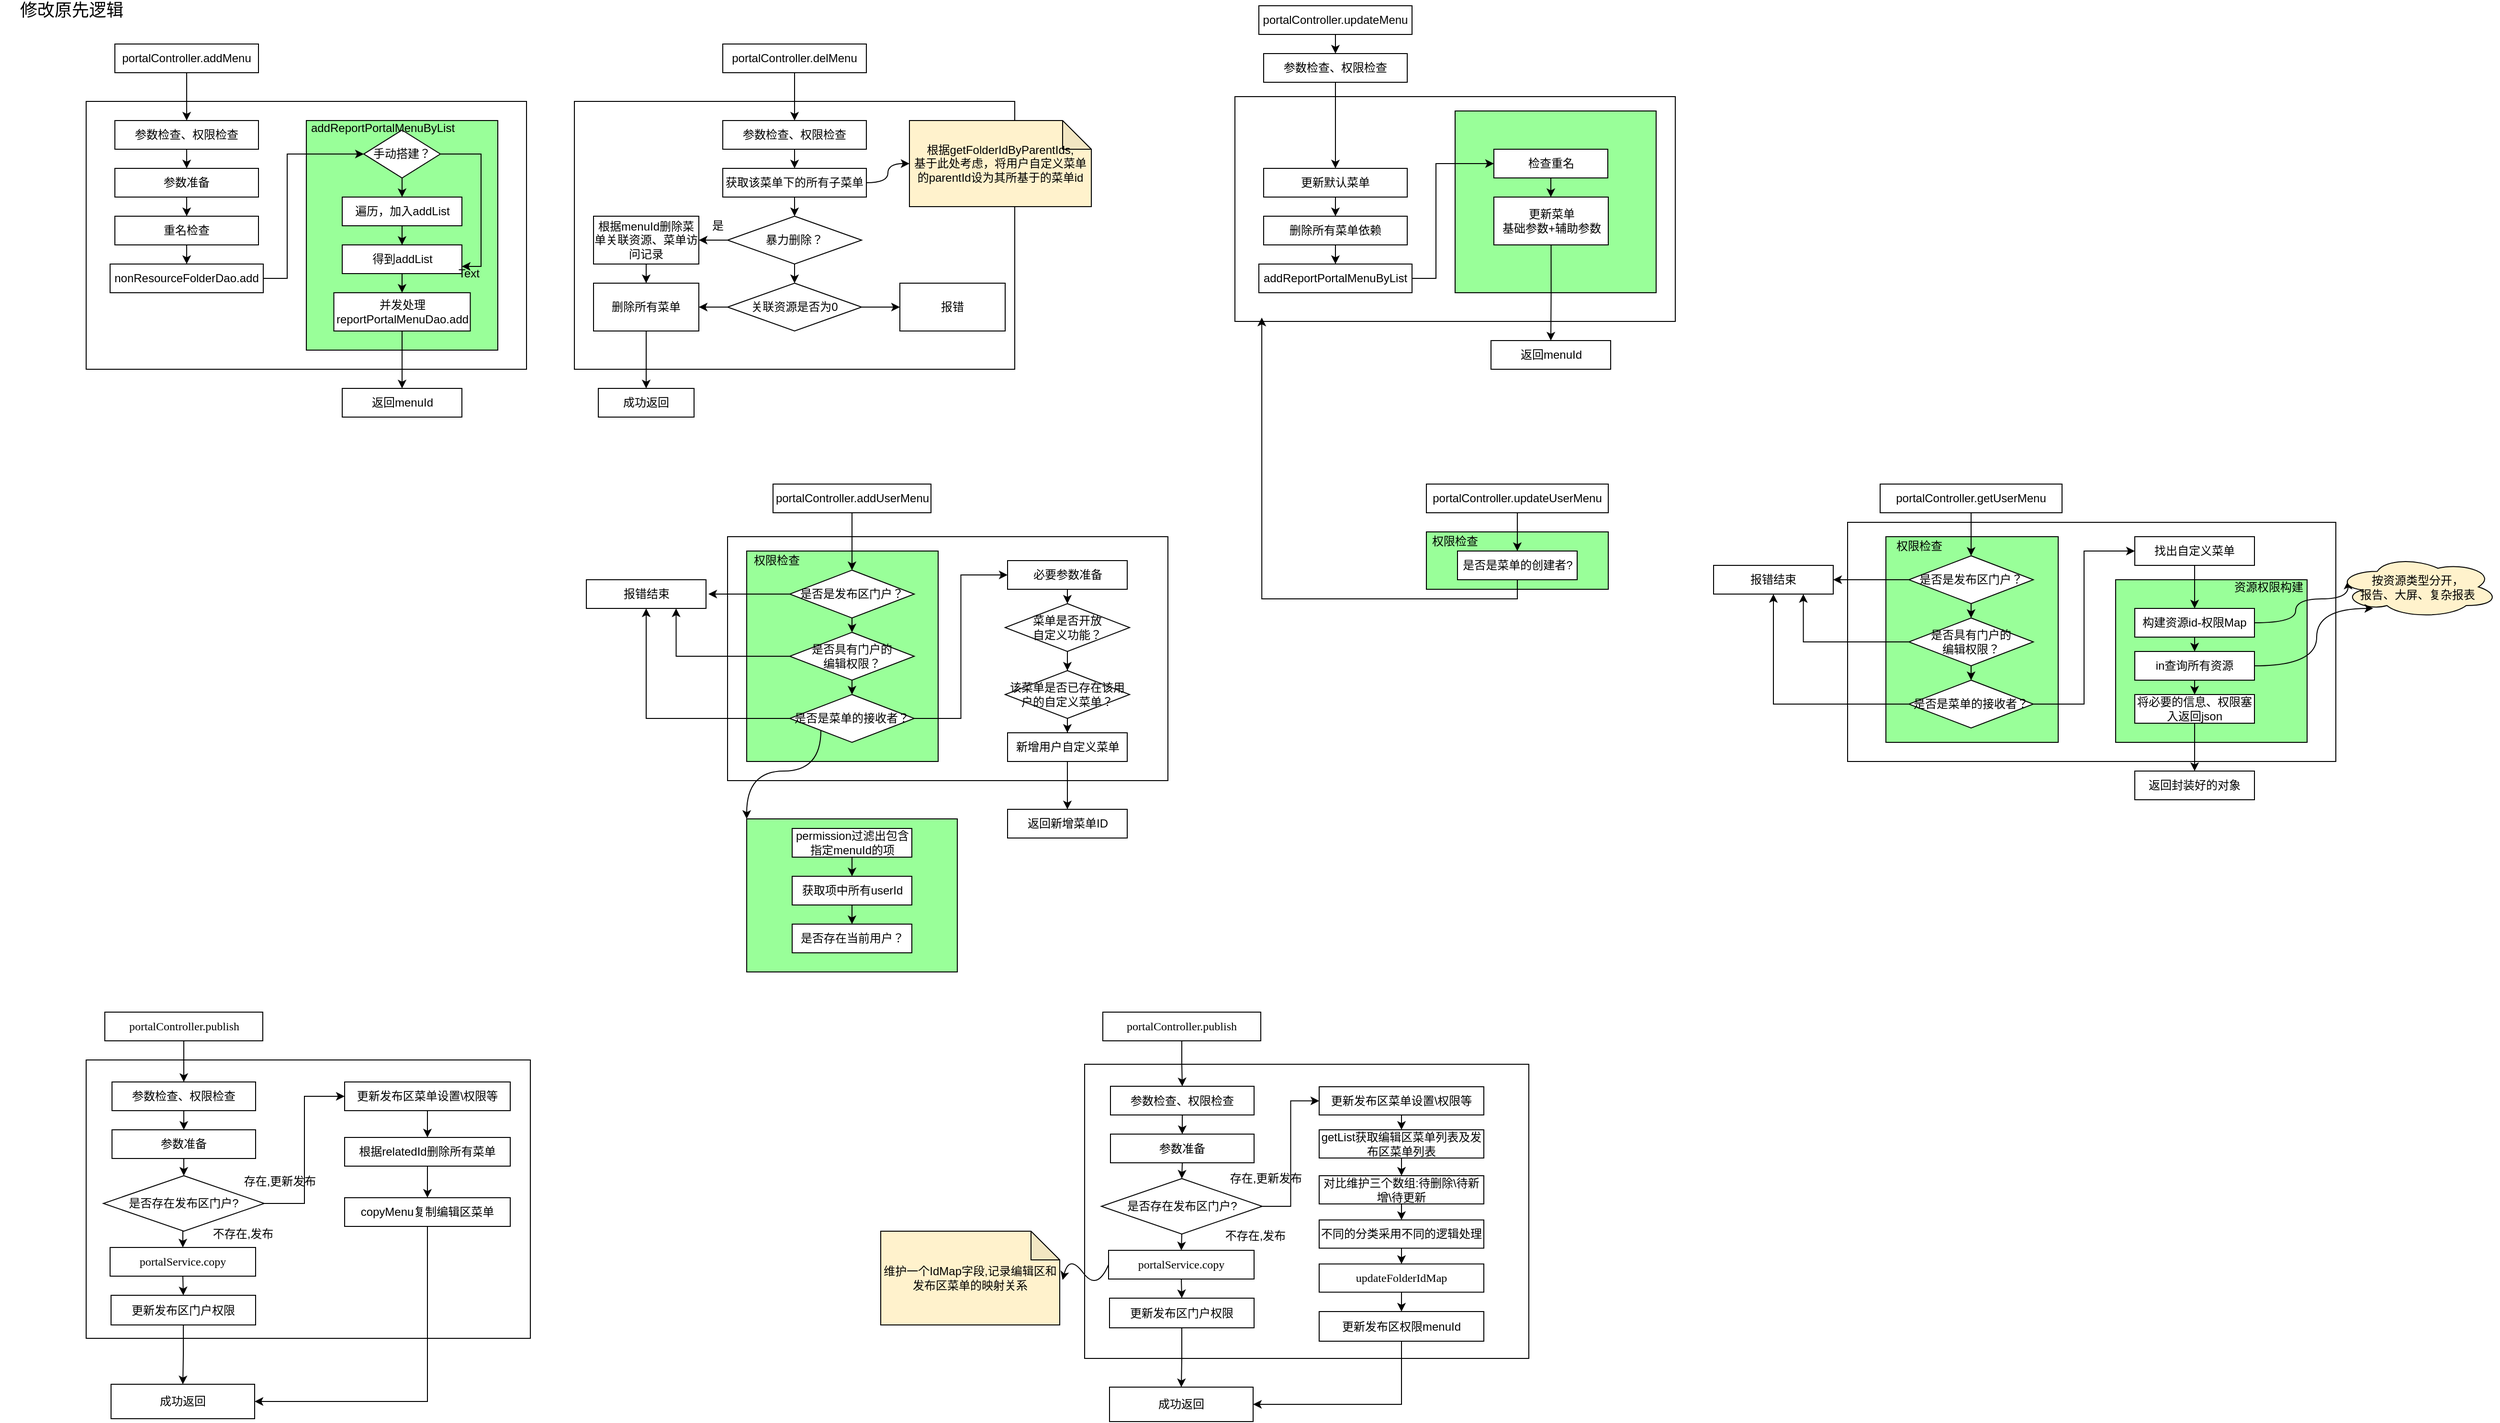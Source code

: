 <mxfile version="14.9.7" type="github">
  <diagram id="uDczaw3I2eH_fePC4Wbo" name="第 1 页">
    <mxGraphModel dx="1036" dy="394" grid="0" gridSize="10" guides="1" tooltips="1" connect="1" arrows="1" fold="1" page="1" pageScale="1" pageWidth="827" pageHeight="1169" math="0" shadow="0">
      <root>
        <mxCell id="0" />
        <mxCell id="1" parent="0" />
        <mxCell id="dOnJLgfpAK7OXS1MBgxs-27" value="" style="rounded=0;whiteSpace=wrap;html=1;" vertex="1" parent="1">
          <mxGeometry x="1173" y="1136.5" width="464" height="307.5" as="geometry" />
        </mxCell>
        <mxCell id="dOnJLgfpAK7OXS1MBgxs-6" value="" style="rounded=0;whiteSpace=wrap;html=1;" vertex="1" parent="1">
          <mxGeometry x="130" y="1132" width="464" height="291" as="geometry" />
        </mxCell>
        <mxCell id="B-G6yHQSD2SSI_nnKxvi-158" value="" style="rounded=0;whiteSpace=wrap;html=1;fillColor=#FFFFFF;" parent="1" vertex="1">
          <mxGeometry x="1970" y="570" width="510" height="250" as="geometry" />
        </mxCell>
        <mxCell id="B-G6yHQSD2SSI_nnKxvi-144" value="" style="rounded=0;whiteSpace=wrap;html=1;fillColor=#99FF99;" parent="1" vertex="1">
          <mxGeometry x="2250" y="630" width="200" height="170" as="geometry" />
        </mxCell>
        <mxCell id="B-G6yHQSD2SSI_nnKxvi-130" value="" style="rounded=0;whiteSpace=wrap;html=1;fillColor=#99FF99;" parent="1" vertex="1">
          <mxGeometry x="2010" y="585" width="180" height="215" as="geometry" />
        </mxCell>
        <mxCell id="B-G6yHQSD2SSI_nnKxvi-124" value="" style="rounded=0;whiteSpace=wrap;html=1;fillColor=#99FF99;" parent="1" vertex="1">
          <mxGeometry x="1530" y="580" width="190" height="60" as="geometry" />
        </mxCell>
        <mxCell id="B-G6yHQSD2SSI_nnKxvi-82" value="" style="rounded=0;whiteSpace=wrap;html=1;fillColor=#FFFFFF;" parent="1" vertex="1">
          <mxGeometry x="800" y="585" width="460" height="255" as="geometry" />
        </mxCell>
        <mxCell id="B-G6yHQSD2SSI_nnKxvi-83" value="" style="rounded=0;whiteSpace=wrap;html=1;fillColor=#99FF99;" parent="1" vertex="1">
          <mxGeometry x="820" y="600" width="200" height="220" as="geometry" />
        </mxCell>
        <mxCell id="B-G6yHQSD2SSI_nnKxvi-62" value="" style="rounded=0;whiteSpace=wrap;html=1;fillColor=#FFFFFF;" parent="1" vertex="1">
          <mxGeometry x="1330" y="125" width="460" height="235" as="geometry" />
        </mxCell>
        <mxCell id="B-G6yHQSD2SSI_nnKxvi-73" value="" style="rounded=0;whiteSpace=wrap;html=1;fillColor=#99FF99;" parent="1" vertex="1">
          <mxGeometry x="1560" y="140" width="210" height="190" as="geometry" />
        </mxCell>
        <mxCell id="B-G6yHQSD2SSI_nnKxvi-38" value="" style="rounded=0;whiteSpace=wrap;html=1;" parent="1" vertex="1">
          <mxGeometry x="640" y="130" width="460" height="280" as="geometry" />
        </mxCell>
        <mxCell id="B-G6yHQSD2SSI_nnKxvi-6" value="" style="rounded=0;whiteSpace=wrap;html=1;" parent="1" vertex="1">
          <mxGeometry x="130" y="130" width="460" height="280" as="geometry" />
        </mxCell>
        <mxCell id="B-G6yHQSD2SSI_nnKxvi-17" value="" style="rounded=0;whiteSpace=wrap;html=1;fillColor=#99FF99;" parent="1" vertex="1">
          <mxGeometry x="360" y="150" width="200" height="240" as="geometry" />
        </mxCell>
        <mxCell id="B-G6yHQSD2SSI_nnKxvi-1" value="&lt;font style=&quot;font-size: 18px&quot;&gt;修改原先逻辑&lt;/font&gt;" style="text;html=1;strokeColor=none;fillColor=none;align=center;verticalAlign=middle;whiteSpace=wrap;rounded=0;" parent="1" vertex="1">
          <mxGeometry x="40" y="30" width="150" height="10" as="geometry" />
        </mxCell>
        <mxCell id="B-G6yHQSD2SSI_nnKxvi-11" style="edgeStyle=orthogonalEdgeStyle;rounded=0;orthogonalLoop=1;jettySize=auto;html=1;exitX=0.5;exitY=1;exitDx=0;exitDy=0;entryX=0.5;entryY=0;entryDx=0;entryDy=0;" parent="1" source="B-G6yHQSD2SSI_nnKxvi-2" target="B-G6yHQSD2SSI_nnKxvi-9" edge="1">
          <mxGeometry relative="1" as="geometry" />
        </mxCell>
        <mxCell id="B-G6yHQSD2SSI_nnKxvi-2" value="portalController.addMenu" style="rounded=0;whiteSpace=wrap;html=1;" parent="1" vertex="1">
          <mxGeometry x="160" y="70" width="150" height="30" as="geometry" />
        </mxCell>
        <mxCell id="B-G6yHQSD2SSI_nnKxvi-12" style="edgeStyle=orthogonalEdgeStyle;rounded=0;orthogonalLoop=1;jettySize=auto;html=1;exitX=0.5;exitY=1;exitDx=0;exitDy=0;entryX=0.5;entryY=0;entryDx=0;entryDy=0;" parent="1" source="B-G6yHQSD2SSI_nnKxvi-9" target="B-G6yHQSD2SSI_nnKxvi-10" edge="1">
          <mxGeometry relative="1" as="geometry" />
        </mxCell>
        <mxCell id="B-G6yHQSD2SSI_nnKxvi-9" value="参数检查、权限检查" style="rounded=0;whiteSpace=wrap;html=1;" parent="1" vertex="1">
          <mxGeometry x="160" y="150" width="150" height="30" as="geometry" />
        </mxCell>
        <mxCell id="B-G6yHQSD2SSI_nnKxvi-14" style="edgeStyle=orthogonalEdgeStyle;rounded=0;orthogonalLoop=1;jettySize=auto;html=1;exitX=0.5;exitY=1;exitDx=0;exitDy=0;entryX=0.5;entryY=0;entryDx=0;entryDy=0;" parent="1" source="B-G6yHQSD2SSI_nnKxvi-10" target="B-G6yHQSD2SSI_nnKxvi-13" edge="1">
          <mxGeometry relative="1" as="geometry" />
        </mxCell>
        <mxCell id="B-G6yHQSD2SSI_nnKxvi-10" value="参数准备" style="rounded=0;whiteSpace=wrap;html=1;" parent="1" vertex="1">
          <mxGeometry x="160" y="200" width="150" height="30" as="geometry" />
        </mxCell>
        <mxCell id="B-G6yHQSD2SSI_nnKxvi-16" style="edgeStyle=orthogonalEdgeStyle;rounded=0;orthogonalLoop=1;jettySize=auto;html=1;exitX=0.5;exitY=1;exitDx=0;exitDy=0;entryX=0.5;entryY=0;entryDx=0;entryDy=0;" parent="1" source="B-G6yHQSD2SSI_nnKxvi-13" target="B-G6yHQSD2SSI_nnKxvi-15" edge="1">
          <mxGeometry relative="1" as="geometry" />
        </mxCell>
        <mxCell id="B-G6yHQSD2SSI_nnKxvi-13" value="重名检查" style="rounded=0;whiteSpace=wrap;html=1;" parent="1" vertex="1">
          <mxGeometry x="160" y="250" width="150" height="30" as="geometry" />
        </mxCell>
        <mxCell id="B-G6yHQSD2SSI_nnKxvi-31" style="edgeStyle=orthogonalEdgeStyle;rounded=0;orthogonalLoop=1;jettySize=auto;html=1;exitX=1;exitY=0.5;exitDx=0;exitDy=0;entryX=0;entryY=0.5;entryDx=0;entryDy=0;" parent="1" source="B-G6yHQSD2SSI_nnKxvi-15" target="B-G6yHQSD2SSI_nnKxvi-21" edge="1">
          <mxGeometry relative="1" as="geometry">
            <Array as="points">
              <mxPoint x="340" y="315" />
              <mxPoint x="340" y="185" />
            </Array>
          </mxGeometry>
        </mxCell>
        <mxCell id="B-G6yHQSD2SSI_nnKxvi-15" value="nonResourceFolderDao.add" style="rounded=0;whiteSpace=wrap;html=1;" parent="1" vertex="1">
          <mxGeometry x="155" y="300" width="160" height="30" as="geometry" />
        </mxCell>
        <mxCell id="B-G6yHQSD2SSI_nnKxvi-23" style="edgeStyle=orthogonalEdgeStyle;rounded=0;orthogonalLoop=1;jettySize=auto;html=1;exitX=0.5;exitY=1;exitDx=0;exitDy=0;entryX=0.5;entryY=0;entryDx=0;entryDy=0;" parent="1" source="B-G6yHQSD2SSI_nnKxvi-21" target="B-G6yHQSD2SSI_nnKxvi-22" edge="1">
          <mxGeometry relative="1" as="geometry" />
        </mxCell>
        <mxCell id="B-G6yHQSD2SSI_nnKxvi-32" style="edgeStyle=orthogonalEdgeStyle;rounded=0;orthogonalLoop=1;jettySize=auto;html=1;exitX=1;exitY=0.5;exitDx=0;exitDy=0;entryX=1;entryY=0.75;entryDx=0;entryDy=0;" parent="1" source="B-G6yHQSD2SSI_nnKxvi-21" target="B-G6yHQSD2SSI_nnKxvi-28" edge="1">
          <mxGeometry relative="1" as="geometry" />
        </mxCell>
        <mxCell id="B-G6yHQSD2SSI_nnKxvi-21" value="手动搭建？" style="rhombus;whiteSpace=wrap;html=1;" parent="1" vertex="1">
          <mxGeometry x="420" y="160" width="80" height="50" as="geometry" />
        </mxCell>
        <mxCell id="B-G6yHQSD2SSI_nnKxvi-29" style="edgeStyle=orthogonalEdgeStyle;rounded=0;orthogonalLoop=1;jettySize=auto;html=1;exitX=0.5;exitY=1;exitDx=0;exitDy=0;" parent="1" source="B-G6yHQSD2SSI_nnKxvi-22" target="B-G6yHQSD2SSI_nnKxvi-28" edge="1">
          <mxGeometry relative="1" as="geometry" />
        </mxCell>
        <mxCell id="B-G6yHQSD2SSI_nnKxvi-22" value="遍历，加入addList" style="rounded=0;whiteSpace=wrap;html=1;" parent="1" vertex="1">
          <mxGeometry x="397.5" y="230" width="125" height="30" as="geometry" />
        </mxCell>
        <mxCell id="B-G6yHQSD2SSI_nnKxvi-36" style="edgeStyle=orthogonalEdgeStyle;rounded=0;orthogonalLoop=1;jettySize=auto;html=1;exitX=0.5;exitY=1;exitDx=0;exitDy=0;entryX=0.5;entryY=0;entryDx=0;entryDy=0;" parent="1" source="B-G6yHQSD2SSI_nnKxvi-25" target="B-G6yHQSD2SSI_nnKxvi-35" edge="1">
          <mxGeometry relative="1" as="geometry" />
        </mxCell>
        <mxCell id="B-G6yHQSD2SSI_nnKxvi-25" value="并发处理&lt;br&gt;reportPortalMenuDao.add" style="rounded=0;whiteSpace=wrap;html=1;" parent="1" vertex="1">
          <mxGeometry x="388.75" y="330" width="142.5" height="40" as="geometry" />
        </mxCell>
        <mxCell id="B-G6yHQSD2SSI_nnKxvi-30" style="edgeStyle=orthogonalEdgeStyle;rounded=0;orthogonalLoop=1;jettySize=auto;html=1;exitX=0.5;exitY=1;exitDx=0;exitDy=0;entryX=0.5;entryY=0;entryDx=0;entryDy=0;" parent="1" source="B-G6yHQSD2SSI_nnKxvi-28" target="B-G6yHQSD2SSI_nnKxvi-25" edge="1">
          <mxGeometry relative="1" as="geometry" />
        </mxCell>
        <mxCell id="B-G6yHQSD2SSI_nnKxvi-28" value="得到addList" style="rounded=0;whiteSpace=wrap;html=1;" parent="1" vertex="1">
          <mxGeometry x="397.5" y="280" width="125" height="30" as="geometry" />
        </mxCell>
        <mxCell id="B-G6yHQSD2SSI_nnKxvi-35" value="返回menuId" style="rounded=0;whiteSpace=wrap;html=1;" parent="1" vertex="1">
          <mxGeometry x="397.5" y="430" width="125" height="30" as="geometry" />
        </mxCell>
        <mxCell id="B-G6yHQSD2SSI_nnKxvi-40" style="edgeStyle=orthogonalEdgeStyle;rounded=0;orthogonalLoop=1;jettySize=auto;html=1;exitX=0.5;exitY=1;exitDx=0;exitDy=0;" parent="1" source="B-G6yHQSD2SSI_nnKxvi-37" target="B-G6yHQSD2SSI_nnKxvi-39" edge="1">
          <mxGeometry relative="1" as="geometry" />
        </mxCell>
        <mxCell id="B-G6yHQSD2SSI_nnKxvi-37" value="portalController.delMenu" style="rounded=0;whiteSpace=wrap;html=1;" parent="1" vertex="1">
          <mxGeometry x="795" y="70" width="150" height="30" as="geometry" />
        </mxCell>
        <mxCell id="B-G6yHQSD2SSI_nnKxvi-47" style="edgeStyle=orthogonalEdgeStyle;curved=1;rounded=0;orthogonalLoop=1;jettySize=auto;html=1;exitX=0.5;exitY=1;exitDx=0;exitDy=0;" parent="1" source="B-G6yHQSD2SSI_nnKxvi-39" target="B-G6yHQSD2SSI_nnKxvi-41" edge="1">
          <mxGeometry relative="1" as="geometry" />
        </mxCell>
        <mxCell id="B-G6yHQSD2SSI_nnKxvi-39" value="参数检查、权限检查" style="rounded=0;whiteSpace=wrap;html=1;" parent="1" vertex="1">
          <mxGeometry x="795" y="150" width="150" height="30" as="geometry" />
        </mxCell>
        <mxCell id="B-G6yHQSD2SSI_nnKxvi-46" style="edgeStyle=orthogonalEdgeStyle;rounded=0;orthogonalLoop=1;jettySize=auto;html=1;exitX=1;exitY=0.5;exitDx=0;exitDy=0;curved=1;" parent="1" source="B-G6yHQSD2SSI_nnKxvi-41" target="B-G6yHQSD2SSI_nnKxvi-44" edge="1">
          <mxGeometry relative="1" as="geometry" />
        </mxCell>
        <mxCell id="B-G6yHQSD2SSI_nnKxvi-48" style="edgeStyle=orthogonalEdgeStyle;curved=1;rounded=0;orthogonalLoop=1;jettySize=auto;html=1;exitX=0.5;exitY=1;exitDx=0;exitDy=0;entryX=0.5;entryY=0;entryDx=0;entryDy=0;" parent="1" source="B-G6yHQSD2SSI_nnKxvi-41" target="B-G6yHQSD2SSI_nnKxvi-42" edge="1">
          <mxGeometry relative="1" as="geometry" />
        </mxCell>
        <mxCell id="B-G6yHQSD2SSI_nnKxvi-41" value="获取该菜单下的所有子菜单" style="rounded=0;whiteSpace=wrap;html=1;" parent="1" vertex="1">
          <mxGeometry x="795" y="200" width="150" height="30" as="geometry" />
        </mxCell>
        <mxCell id="B-G6yHQSD2SSI_nnKxvi-49" style="edgeStyle=orthogonalEdgeStyle;curved=1;rounded=0;orthogonalLoop=1;jettySize=auto;html=1;exitX=0;exitY=0.5;exitDx=0;exitDy=0;entryX=1;entryY=0.5;entryDx=0;entryDy=0;" parent="1" source="B-G6yHQSD2SSI_nnKxvi-42" target="B-G6yHQSD2SSI_nnKxvi-43" edge="1">
          <mxGeometry relative="1" as="geometry" />
        </mxCell>
        <mxCell id="B-G6yHQSD2SSI_nnKxvi-60" style="edgeStyle=none;rounded=0;orthogonalLoop=1;jettySize=auto;html=1;exitX=0.5;exitY=1;exitDx=0;exitDy=0;" parent="1" source="B-G6yHQSD2SSI_nnKxvi-42" target="B-G6yHQSD2SSI_nnKxvi-53" edge="1">
          <mxGeometry relative="1" as="geometry" />
        </mxCell>
        <mxCell id="B-G6yHQSD2SSI_nnKxvi-42" value="暴力删除？" style="rhombus;whiteSpace=wrap;html=1;" parent="1" vertex="1">
          <mxGeometry x="800" y="250" width="140" height="50" as="geometry" />
        </mxCell>
        <mxCell id="B-G6yHQSD2SSI_nnKxvi-52" style="edgeStyle=orthogonalEdgeStyle;curved=1;rounded=0;orthogonalLoop=1;jettySize=auto;html=1;exitX=0.5;exitY=1;exitDx=0;exitDy=0;entryX=0.5;entryY=0;entryDx=0;entryDy=0;" parent="1" source="B-G6yHQSD2SSI_nnKxvi-43" target="B-G6yHQSD2SSI_nnKxvi-51" edge="1">
          <mxGeometry relative="1" as="geometry" />
        </mxCell>
        <mxCell id="B-G6yHQSD2SSI_nnKxvi-43" value="根据menuId删除菜单关联资源、菜单访问记录" style="rounded=0;whiteSpace=wrap;html=1;" parent="1" vertex="1">
          <mxGeometry x="660" y="250" width="110" height="50" as="geometry" />
        </mxCell>
        <mxCell id="B-G6yHQSD2SSI_nnKxvi-44" value="根据getFolderIdByParentIds,&lt;br&gt;基于此处考虑，将用户自定义菜单的parentId设为其所基于的菜单id" style="shape=note;whiteSpace=wrap;html=1;backgroundOutline=1;darkOpacity=0.05;fillColor=#FFF2CC;" parent="1" vertex="1">
          <mxGeometry x="990" y="150" width="190" height="90" as="geometry" />
        </mxCell>
        <mxCell id="B-G6yHQSD2SSI_nnKxvi-50" value="是" style="text;html=1;strokeColor=none;fillColor=none;align=center;verticalAlign=middle;whiteSpace=wrap;rounded=0;" parent="1" vertex="1">
          <mxGeometry x="770" y="250" width="40" height="20" as="geometry" />
        </mxCell>
        <mxCell id="B-G6yHQSD2SSI_nnKxvi-58" style="edgeStyle=none;rounded=0;orthogonalLoop=1;jettySize=auto;html=1;exitX=0.5;exitY=1;exitDx=0;exitDy=0;entryX=0.5;entryY=0;entryDx=0;entryDy=0;" parent="1" source="B-G6yHQSD2SSI_nnKxvi-51" target="B-G6yHQSD2SSI_nnKxvi-57" edge="1">
          <mxGeometry relative="1" as="geometry" />
        </mxCell>
        <mxCell id="B-G6yHQSD2SSI_nnKxvi-51" value="删除所有菜单" style="rounded=0;whiteSpace=wrap;html=1;" parent="1" vertex="1">
          <mxGeometry x="660" y="320" width="110" height="50" as="geometry" />
        </mxCell>
        <mxCell id="B-G6yHQSD2SSI_nnKxvi-55" style="rounded=0;orthogonalLoop=1;jettySize=auto;html=1;exitX=0;exitY=0.5;exitDx=0;exitDy=0;" parent="1" source="B-G6yHQSD2SSI_nnKxvi-53" target="B-G6yHQSD2SSI_nnKxvi-51" edge="1">
          <mxGeometry relative="1" as="geometry" />
        </mxCell>
        <mxCell id="B-G6yHQSD2SSI_nnKxvi-56" style="edgeStyle=none;rounded=0;orthogonalLoop=1;jettySize=auto;html=1;exitX=1;exitY=0.5;exitDx=0;exitDy=0;entryX=0;entryY=0.5;entryDx=0;entryDy=0;" parent="1" source="B-G6yHQSD2SSI_nnKxvi-53" target="B-G6yHQSD2SSI_nnKxvi-54" edge="1">
          <mxGeometry relative="1" as="geometry" />
        </mxCell>
        <mxCell id="B-G6yHQSD2SSI_nnKxvi-53" value="关联资源是否为0" style="rhombus;whiteSpace=wrap;html=1;" parent="1" vertex="1">
          <mxGeometry x="800" y="320" width="140" height="50" as="geometry" />
        </mxCell>
        <mxCell id="B-G6yHQSD2SSI_nnKxvi-54" value="报错" style="rounded=0;whiteSpace=wrap;html=1;" parent="1" vertex="1">
          <mxGeometry x="980" y="320" width="110" height="50" as="geometry" />
        </mxCell>
        <mxCell id="B-G6yHQSD2SSI_nnKxvi-57" value="成功返回" style="rounded=0;whiteSpace=wrap;html=1;" parent="1" vertex="1">
          <mxGeometry x="665" y="430" width="100" height="30" as="geometry" />
        </mxCell>
        <mxCell id="B-G6yHQSD2SSI_nnKxvi-65" style="edgeStyle=none;rounded=0;orthogonalLoop=1;jettySize=auto;html=1;exitX=0.5;exitY=1;exitDx=0;exitDy=0;" parent="1" source="B-G6yHQSD2SSI_nnKxvi-61" target="B-G6yHQSD2SSI_nnKxvi-63" edge="1">
          <mxGeometry relative="1" as="geometry" />
        </mxCell>
        <mxCell id="B-G6yHQSD2SSI_nnKxvi-61" value="portalController.updateMenu" style="rounded=0;whiteSpace=wrap;html=1;" parent="1" vertex="1">
          <mxGeometry x="1355" y="30" width="160" height="30" as="geometry" />
        </mxCell>
        <mxCell id="B-G6yHQSD2SSI_nnKxvi-66" style="edgeStyle=none;rounded=0;orthogonalLoop=1;jettySize=auto;html=1;exitX=0.5;exitY=1;exitDx=0;exitDy=0;entryX=0.5;entryY=0;entryDx=0;entryDy=0;" parent="1" source="B-G6yHQSD2SSI_nnKxvi-63" target="B-G6yHQSD2SSI_nnKxvi-64" edge="1">
          <mxGeometry relative="1" as="geometry" />
        </mxCell>
        <mxCell id="B-G6yHQSD2SSI_nnKxvi-63" value="参数检查、权限检查" style="rounded=0;whiteSpace=wrap;html=1;" parent="1" vertex="1">
          <mxGeometry x="1360" y="80" width="150" height="30" as="geometry" />
        </mxCell>
        <mxCell id="B-G6yHQSD2SSI_nnKxvi-70" style="edgeStyle=none;rounded=0;orthogonalLoop=1;jettySize=auto;html=1;exitX=0.5;exitY=1;exitDx=0;exitDy=0;entryX=0.5;entryY=0;entryDx=0;entryDy=0;" parent="1" source="B-G6yHQSD2SSI_nnKxvi-64" target="B-G6yHQSD2SSI_nnKxvi-67" edge="1">
          <mxGeometry relative="1" as="geometry" />
        </mxCell>
        <mxCell id="B-G6yHQSD2SSI_nnKxvi-64" value="更新默认菜单" style="rounded=0;whiteSpace=wrap;html=1;" parent="1" vertex="1">
          <mxGeometry x="1360" y="200" width="150" height="30" as="geometry" />
        </mxCell>
        <mxCell id="B-G6yHQSD2SSI_nnKxvi-72" style="edgeStyle=none;rounded=0;orthogonalLoop=1;jettySize=auto;html=1;exitX=0.5;exitY=1;exitDx=0;exitDy=0;entryX=0.5;entryY=0;entryDx=0;entryDy=0;" parent="1" source="B-G6yHQSD2SSI_nnKxvi-67" target="B-G6yHQSD2SSI_nnKxvi-71" edge="1">
          <mxGeometry relative="1" as="geometry" />
        </mxCell>
        <mxCell id="B-G6yHQSD2SSI_nnKxvi-67" value="删除所有菜单依赖" style="rounded=0;whiteSpace=wrap;html=1;" parent="1" vertex="1">
          <mxGeometry x="1360" y="250" width="150" height="30" as="geometry" />
        </mxCell>
        <mxCell id="B-G6yHQSD2SSI_nnKxvi-68" value="Text" style="text;html=1;strokeColor=none;fillColor=none;align=center;verticalAlign=middle;whiteSpace=wrap;rounded=0;" parent="1" vertex="1">
          <mxGeometry x="510" y="300" width="40" height="20" as="geometry" />
        </mxCell>
        <mxCell id="B-G6yHQSD2SSI_nnKxvi-69" value="addReportPortalMenuByList" style="text;html=1;strokeColor=none;fillColor=none;align=center;verticalAlign=middle;whiteSpace=wrap;rounded=0;" parent="1" vertex="1">
          <mxGeometry x="370" y="150" width="140" height="15" as="geometry" />
        </mxCell>
        <mxCell id="B-G6yHQSD2SSI_nnKxvi-77" style="edgeStyle=orthogonalEdgeStyle;rounded=0;orthogonalLoop=1;jettySize=auto;html=1;exitX=1;exitY=0.5;exitDx=0;exitDy=0;entryX=0;entryY=0.5;entryDx=0;entryDy=0;" parent="1" source="B-G6yHQSD2SSI_nnKxvi-71" target="B-G6yHQSD2SSI_nnKxvi-74" edge="1">
          <mxGeometry relative="1" as="geometry">
            <Array as="points">
              <mxPoint x="1540" y="315" />
              <mxPoint x="1540" y="195" />
            </Array>
          </mxGeometry>
        </mxCell>
        <mxCell id="B-G6yHQSD2SSI_nnKxvi-71" value="addReportPortalMenuByList" style="rounded=0;whiteSpace=wrap;html=1;" parent="1" vertex="1">
          <mxGeometry x="1355" y="300" width="160" height="30" as="geometry" />
        </mxCell>
        <mxCell id="B-G6yHQSD2SSI_nnKxvi-78" style="edgeStyle=orthogonalEdgeStyle;rounded=0;orthogonalLoop=1;jettySize=auto;html=1;exitX=0.5;exitY=1;exitDx=0;exitDy=0;" parent="1" source="B-G6yHQSD2SSI_nnKxvi-74" target="B-G6yHQSD2SSI_nnKxvi-75" edge="1">
          <mxGeometry relative="1" as="geometry" />
        </mxCell>
        <mxCell id="B-G6yHQSD2SSI_nnKxvi-74" value="检查重名" style="rounded=0;whiteSpace=wrap;html=1;fillColor=#FFFFFF;" parent="1" vertex="1">
          <mxGeometry x="1600.5" y="180" width="119" height="30" as="geometry" />
        </mxCell>
        <mxCell id="B-G6yHQSD2SSI_nnKxvi-80" style="edgeStyle=orthogonalEdgeStyle;rounded=0;orthogonalLoop=1;jettySize=auto;html=1;exitX=0.5;exitY=1;exitDx=0;exitDy=0;entryX=0.5;entryY=0;entryDx=0;entryDy=0;" parent="1" source="B-G6yHQSD2SSI_nnKxvi-75" target="B-G6yHQSD2SSI_nnKxvi-79" edge="1">
          <mxGeometry relative="1" as="geometry" />
        </mxCell>
        <mxCell id="B-G6yHQSD2SSI_nnKxvi-75" value="更新菜单&lt;br&gt;基础参数+辅助参数" style="rounded=0;whiteSpace=wrap;html=1;fillColor=#FFFFFF;" parent="1" vertex="1">
          <mxGeometry x="1600.5" y="230" width="119.5" height="50" as="geometry" />
        </mxCell>
        <mxCell id="B-G6yHQSD2SSI_nnKxvi-79" value="返回menuId" style="rounded=0;whiteSpace=wrap;html=1;" parent="1" vertex="1">
          <mxGeometry x="1597.5" y="380" width="125" height="30" as="geometry" />
        </mxCell>
        <mxCell id="B-G6yHQSD2SSI_nnKxvi-86" style="edgeStyle=orthogonalEdgeStyle;rounded=0;orthogonalLoop=1;jettySize=auto;html=1;exitX=0.5;exitY=1;exitDx=0;exitDy=0;" parent="1" source="B-G6yHQSD2SSI_nnKxvi-81" target="B-G6yHQSD2SSI_nnKxvi-85" edge="1">
          <mxGeometry relative="1" as="geometry" />
        </mxCell>
        <mxCell id="B-G6yHQSD2SSI_nnKxvi-81" value="portalController.addUserMenu" style="rounded=0;whiteSpace=wrap;html=1;" parent="1" vertex="1">
          <mxGeometry x="847.5" y="530" width="165" height="30" as="geometry" />
        </mxCell>
        <mxCell id="B-G6yHQSD2SSI_nnKxvi-89" style="edgeStyle=orthogonalEdgeStyle;rounded=0;orthogonalLoop=1;jettySize=auto;html=1;exitX=0;exitY=0.5;exitDx=0;exitDy=0;" parent="1" source="B-G6yHQSD2SSI_nnKxvi-85" edge="1">
          <mxGeometry relative="1" as="geometry">
            <mxPoint x="780" y="645" as="targetPoint" />
          </mxGeometry>
        </mxCell>
        <mxCell id="B-G6yHQSD2SSI_nnKxvi-92" style="edgeStyle=orthogonalEdgeStyle;rounded=0;orthogonalLoop=1;jettySize=auto;html=1;exitX=0.5;exitY=1;exitDx=0;exitDy=0;entryX=0.5;entryY=0;entryDx=0;entryDy=0;" parent="1" source="B-G6yHQSD2SSI_nnKxvi-85" target="B-G6yHQSD2SSI_nnKxvi-91" edge="1">
          <mxGeometry relative="1" as="geometry" />
        </mxCell>
        <mxCell id="B-G6yHQSD2SSI_nnKxvi-85" value="是否是发布区门户？" style="rhombus;whiteSpace=wrap;html=1;fillColor=#FFFFFF;" parent="1" vertex="1">
          <mxGeometry x="865" y="620" width="130" height="50" as="geometry" />
        </mxCell>
        <mxCell id="B-G6yHQSD2SSI_nnKxvi-88" value="报错结束" style="rounded=0;whiteSpace=wrap;html=1;" parent="1" vertex="1">
          <mxGeometry x="652.5" y="630" width="125" height="30" as="geometry" />
        </mxCell>
        <mxCell id="B-G6yHQSD2SSI_nnKxvi-94" style="edgeStyle=orthogonalEdgeStyle;rounded=0;orthogonalLoop=1;jettySize=auto;html=1;exitX=0.5;exitY=1;exitDx=0;exitDy=0;entryX=0.5;entryY=0;entryDx=0;entryDy=0;" parent="1" source="B-G6yHQSD2SSI_nnKxvi-91" target="B-G6yHQSD2SSI_nnKxvi-93" edge="1">
          <mxGeometry relative="1" as="geometry" />
        </mxCell>
        <mxCell id="B-G6yHQSD2SSI_nnKxvi-102" style="edgeStyle=orthogonalEdgeStyle;rounded=0;orthogonalLoop=1;jettySize=auto;html=1;exitX=0;exitY=0.5;exitDx=0;exitDy=0;entryX=0.75;entryY=1;entryDx=0;entryDy=0;" parent="1" source="B-G6yHQSD2SSI_nnKxvi-91" target="B-G6yHQSD2SSI_nnKxvi-88" edge="1">
          <mxGeometry relative="1" as="geometry" />
        </mxCell>
        <mxCell id="B-G6yHQSD2SSI_nnKxvi-91" value="是否具有门户的&lt;br&gt;编辑权限？" style="rhombus;whiteSpace=wrap;html=1;fillColor=#FFFFFF;" parent="1" vertex="1">
          <mxGeometry x="865" y="685" width="130" height="50" as="geometry" />
        </mxCell>
        <mxCell id="B-G6yHQSD2SSI_nnKxvi-103" style="edgeStyle=orthogonalEdgeStyle;rounded=0;orthogonalLoop=1;jettySize=auto;html=1;exitX=0;exitY=0.5;exitDx=0;exitDy=0;entryX=0.5;entryY=1;entryDx=0;entryDy=0;" parent="1" source="B-G6yHQSD2SSI_nnKxvi-93" target="B-G6yHQSD2SSI_nnKxvi-88" edge="1">
          <mxGeometry relative="1" as="geometry" />
        </mxCell>
        <mxCell id="B-G6yHQSD2SSI_nnKxvi-104" style="edgeStyle=orthogonalEdgeStyle;rounded=0;orthogonalLoop=1;jettySize=auto;html=1;exitX=0;exitY=1;exitDx=0;exitDy=0;curved=1;entryX=0;entryY=0;entryDx=0;entryDy=0;" parent="1" source="B-G6yHQSD2SSI_nnKxvi-93" target="B-G6yHQSD2SSI_nnKxvi-98" edge="1">
          <mxGeometry relative="1" as="geometry">
            <mxPoint x="820" y="870" as="targetPoint" />
            <Array as="points">
              <mxPoint x="898" y="830" />
              <mxPoint x="820" y="830" />
            </Array>
          </mxGeometry>
        </mxCell>
        <mxCell id="B-G6yHQSD2SSI_nnKxvi-113" style="edgeStyle=orthogonalEdgeStyle;rounded=0;orthogonalLoop=1;jettySize=auto;html=1;exitX=1;exitY=0.5;exitDx=0;exitDy=0;entryX=0;entryY=0.5;entryDx=0;entryDy=0;" parent="1" source="B-G6yHQSD2SSI_nnKxvi-93" target="B-G6yHQSD2SSI_nnKxvi-117" edge="1">
          <mxGeometry relative="1" as="geometry" />
        </mxCell>
        <mxCell id="B-G6yHQSD2SSI_nnKxvi-93" value="是否是菜单的接收者？" style="rhombus;whiteSpace=wrap;html=1;fillColor=#FFFFFF;" parent="1" vertex="1">
          <mxGeometry x="865" y="750" width="130" height="50" as="geometry" />
        </mxCell>
        <mxCell id="B-G6yHQSD2SSI_nnKxvi-95" value="权限检查" style="text;html=1;strokeColor=none;fillColor=none;align=center;verticalAlign=middle;whiteSpace=wrap;rounded=0;" parent="1" vertex="1">
          <mxGeometry x="820" y="600" width="63" height="20" as="geometry" />
        </mxCell>
        <mxCell id="B-G6yHQSD2SSI_nnKxvi-98" value="" style="rounded=0;whiteSpace=wrap;html=1;fillColor=#99FF99;" parent="1" vertex="1">
          <mxGeometry x="820" y="880" width="220" height="160" as="geometry" />
        </mxCell>
        <mxCell id="B-G6yHQSD2SSI_nnKxvi-107" style="edgeStyle=orthogonalEdgeStyle;rounded=0;orthogonalLoop=1;jettySize=auto;html=1;exitX=0.5;exitY=1;exitDx=0;exitDy=0;entryX=0.5;entryY=0;entryDx=0;entryDy=0;" parent="1" source="B-G6yHQSD2SSI_nnKxvi-99" target="B-G6yHQSD2SSI_nnKxvi-100" edge="1">
          <mxGeometry relative="1" as="geometry" />
        </mxCell>
        <mxCell id="B-G6yHQSD2SSI_nnKxvi-99" value="permission过滤出包含指定menuId的项" style="rounded=0;whiteSpace=wrap;html=1;" parent="1" vertex="1">
          <mxGeometry x="867.5" y="890" width="125" height="30" as="geometry" />
        </mxCell>
        <mxCell id="B-G6yHQSD2SSI_nnKxvi-106" style="edgeStyle=orthogonalEdgeStyle;rounded=0;orthogonalLoop=1;jettySize=auto;html=1;exitX=0.5;exitY=1;exitDx=0;exitDy=0;entryX=0.5;entryY=0;entryDx=0;entryDy=0;" parent="1" source="B-G6yHQSD2SSI_nnKxvi-100" target="B-G6yHQSD2SSI_nnKxvi-101" edge="1">
          <mxGeometry relative="1" as="geometry" />
        </mxCell>
        <mxCell id="B-G6yHQSD2SSI_nnKxvi-100" value="获取项中所有userId" style="rounded=0;whiteSpace=wrap;html=1;" parent="1" vertex="1">
          <mxGeometry x="867.5" y="940" width="125" height="30" as="geometry" />
        </mxCell>
        <mxCell id="B-G6yHQSD2SSI_nnKxvi-101" value="是否存在当前用户？" style="rounded=0;whiteSpace=wrap;html=1;" parent="1" vertex="1">
          <mxGeometry x="867.5" y="990" width="125" height="30" as="geometry" />
        </mxCell>
        <mxCell id="B-G6yHQSD2SSI_nnKxvi-115" style="rounded=0;orthogonalLoop=1;jettySize=auto;html=1;exitX=0.5;exitY=1;exitDx=0;exitDy=0;edgeStyle=orthogonalEdgeStyle;" parent="1" source="B-G6yHQSD2SSI_nnKxvi-111" target="B-G6yHQSD2SSI_nnKxvi-114" edge="1">
          <mxGeometry relative="1" as="geometry" />
        </mxCell>
        <mxCell id="B-G6yHQSD2SSI_nnKxvi-111" value="菜单是否开放&lt;br&gt;自定义功能？" style="rhombus;whiteSpace=wrap;html=1;fillColor=#FFFFFF;" parent="1" vertex="1">
          <mxGeometry x="1090" y="655" width="130" height="50" as="geometry" />
        </mxCell>
        <mxCell id="B-G6yHQSD2SSI_nnKxvi-120" style="edgeStyle=orthogonalEdgeStyle;rounded=0;orthogonalLoop=1;jettySize=auto;html=1;exitX=0.5;exitY=1;exitDx=0;exitDy=0;" parent="1" source="B-G6yHQSD2SSI_nnKxvi-114" target="B-G6yHQSD2SSI_nnKxvi-119" edge="1">
          <mxGeometry relative="1" as="geometry" />
        </mxCell>
        <mxCell id="B-G6yHQSD2SSI_nnKxvi-114" value="该菜单是否已存在该用户的自定义菜单？" style="rhombus;whiteSpace=wrap;html=1;fillColor=#FFFFFF;" parent="1" vertex="1">
          <mxGeometry x="1090" y="725" width="130" height="50" as="geometry" />
        </mxCell>
        <mxCell id="B-G6yHQSD2SSI_nnKxvi-118" style="edgeStyle=orthogonalEdgeStyle;rounded=0;orthogonalLoop=1;jettySize=auto;html=1;exitX=0.5;exitY=1;exitDx=0;exitDy=0;entryX=0.5;entryY=0;entryDx=0;entryDy=0;" parent="1" source="B-G6yHQSD2SSI_nnKxvi-117" target="B-G6yHQSD2SSI_nnKxvi-111" edge="1">
          <mxGeometry relative="1" as="geometry" />
        </mxCell>
        <mxCell id="B-G6yHQSD2SSI_nnKxvi-117" value="必要参数准备" style="rounded=0;whiteSpace=wrap;html=1;" parent="1" vertex="1">
          <mxGeometry x="1092.5" y="610" width="125" height="30" as="geometry" />
        </mxCell>
        <mxCell id="B-G6yHQSD2SSI_nnKxvi-122" style="edgeStyle=orthogonalEdgeStyle;rounded=0;orthogonalLoop=1;jettySize=auto;html=1;exitX=0.5;exitY=1;exitDx=0;exitDy=0;" parent="1" source="B-G6yHQSD2SSI_nnKxvi-119" target="B-G6yHQSD2SSI_nnKxvi-121" edge="1">
          <mxGeometry relative="1" as="geometry" />
        </mxCell>
        <mxCell id="B-G6yHQSD2SSI_nnKxvi-119" value="新增用户自定义菜单" style="rounded=0;whiteSpace=wrap;html=1;" parent="1" vertex="1">
          <mxGeometry x="1092.5" y="790" width="125" height="30" as="geometry" />
        </mxCell>
        <mxCell id="B-G6yHQSD2SSI_nnKxvi-121" value="返回新增菜单ID" style="rounded=0;whiteSpace=wrap;html=1;" parent="1" vertex="1">
          <mxGeometry x="1092.5" y="870" width="125" height="30" as="geometry" />
        </mxCell>
        <mxCell id="B-G6yHQSD2SSI_nnKxvi-127" style="edgeStyle=orthogonalEdgeStyle;rounded=0;orthogonalLoop=1;jettySize=auto;html=1;exitX=0.5;exitY=1;exitDx=0;exitDy=0;entryX=0.5;entryY=0;entryDx=0;entryDy=0;" parent="1" source="B-G6yHQSD2SSI_nnKxvi-123" target="B-G6yHQSD2SSI_nnKxvi-125" edge="1">
          <mxGeometry relative="1" as="geometry" />
        </mxCell>
        <mxCell id="B-G6yHQSD2SSI_nnKxvi-123" value="portalController.updateUserMenu" style="rounded=0;whiteSpace=wrap;html=1;" parent="1" vertex="1">
          <mxGeometry x="1530" y="530" width="190" height="30" as="geometry" />
        </mxCell>
        <mxCell id="B-G6yHQSD2SSI_nnKxvi-128" style="edgeStyle=orthogonalEdgeStyle;rounded=0;orthogonalLoop=1;jettySize=auto;html=1;exitX=0.5;exitY=1;exitDx=0;exitDy=0;entryX=0.061;entryY=0.983;entryDx=0;entryDy=0;entryPerimeter=0;" parent="1" source="B-G6yHQSD2SSI_nnKxvi-125" target="B-G6yHQSD2SSI_nnKxvi-62" edge="1">
          <mxGeometry relative="1" as="geometry" />
        </mxCell>
        <mxCell id="B-G6yHQSD2SSI_nnKxvi-125" value="是否是菜单的创建者?" style="rounded=0;whiteSpace=wrap;html=1;" parent="1" vertex="1">
          <mxGeometry x="1562.5" y="600" width="125" height="30" as="geometry" />
        </mxCell>
        <mxCell id="B-G6yHQSD2SSI_nnKxvi-126" value="权限检查" style="text;html=1;strokeColor=none;fillColor=none;align=center;verticalAlign=middle;whiteSpace=wrap;rounded=0;" parent="1" vertex="1">
          <mxGeometry x="1525" y="580" width="70" height="20" as="geometry" />
        </mxCell>
        <mxCell id="B-G6yHQSD2SSI_nnKxvi-135" style="edgeStyle=orthogonalEdgeStyle;rounded=0;orthogonalLoop=1;jettySize=auto;html=1;exitX=0.5;exitY=1;exitDx=0;exitDy=0;entryX=0.5;entryY=0;entryDx=0;entryDy=0;" parent="1" source="B-G6yHQSD2SSI_nnKxvi-129" target="B-G6yHQSD2SSI_nnKxvi-131" edge="1">
          <mxGeometry relative="1" as="geometry" />
        </mxCell>
        <mxCell id="B-G6yHQSD2SSI_nnKxvi-129" value="portalController.getUserMenu" style="rounded=0;whiteSpace=wrap;html=1;" parent="1" vertex="1">
          <mxGeometry x="2004" y="530" width="190" height="30" as="geometry" />
        </mxCell>
        <mxCell id="B-G6yHQSD2SSI_nnKxvi-136" style="edgeStyle=orthogonalEdgeStyle;rounded=0;orthogonalLoop=1;jettySize=auto;html=1;exitX=0.5;exitY=1;exitDx=0;exitDy=0;entryX=0.5;entryY=0;entryDx=0;entryDy=0;" parent="1" source="B-G6yHQSD2SSI_nnKxvi-131" target="B-G6yHQSD2SSI_nnKxvi-133" edge="1">
          <mxGeometry relative="1" as="geometry" />
        </mxCell>
        <mxCell id="B-G6yHQSD2SSI_nnKxvi-139" style="edgeStyle=orthogonalEdgeStyle;rounded=0;orthogonalLoop=1;jettySize=auto;html=1;exitX=0;exitY=0.5;exitDx=0;exitDy=0;entryX=1;entryY=0.5;entryDx=0;entryDy=0;" parent="1" source="B-G6yHQSD2SSI_nnKxvi-131" target="B-G6yHQSD2SSI_nnKxvi-132" edge="1">
          <mxGeometry relative="1" as="geometry" />
        </mxCell>
        <mxCell id="B-G6yHQSD2SSI_nnKxvi-131" value="是否是发布区门户？" style="rhombus;whiteSpace=wrap;html=1;fillColor=#FFFFFF;" parent="1" vertex="1">
          <mxGeometry x="2034" y="605" width="130" height="50" as="geometry" />
        </mxCell>
        <mxCell id="B-G6yHQSD2SSI_nnKxvi-132" value="报错结束" style="rounded=0;whiteSpace=wrap;html=1;" parent="1" vertex="1">
          <mxGeometry x="1830" y="615" width="125" height="30" as="geometry" />
        </mxCell>
        <mxCell id="B-G6yHQSD2SSI_nnKxvi-137" style="edgeStyle=orthogonalEdgeStyle;rounded=0;orthogonalLoop=1;jettySize=auto;html=1;exitX=0.5;exitY=1;exitDx=0;exitDy=0;entryX=0.5;entryY=0;entryDx=0;entryDy=0;" parent="1" source="B-G6yHQSD2SSI_nnKxvi-133" target="B-G6yHQSD2SSI_nnKxvi-134" edge="1">
          <mxGeometry relative="1" as="geometry" />
        </mxCell>
        <mxCell id="B-G6yHQSD2SSI_nnKxvi-140" style="edgeStyle=orthogonalEdgeStyle;rounded=0;orthogonalLoop=1;jettySize=auto;html=1;exitX=0;exitY=0.5;exitDx=0;exitDy=0;entryX=0.75;entryY=1;entryDx=0;entryDy=0;" parent="1" source="B-G6yHQSD2SSI_nnKxvi-133" target="B-G6yHQSD2SSI_nnKxvi-132" edge="1">
          <mxGeometry relative="1" as="geometry" />
        </mxCell>
        <mxCell id="B-G6yHQSD2SSI_nnKxvi-133" value="是否具有门户的&lt;br&gt;编辑权限？" style="rhombus;whiteSpace=wrap;html=1;fillColor=#FFFFFF;" parent="1" vertex="1">
          <mxGeometry x="2034" y="670" width="130" height="50" as="geometry" />
        </mxCell>
        <mxCell id="B-G6yHQSD2SSI_nnKxvi-141" style="edgeStyle=orthogonalEdgeStyle;rounded=0;orthogonalLoop=1;jettySize=auto;html=1;exitX=0;exitY=0.5;exitDx=0;exitDy=0;" parent="1" source="B-G6yHQSD2SSI_nnKxvi-134" target="B-G6yHQSD2SSI_nnKxvi-132" edge="1">
          <mxGeometry relative="1" as="geometry" />
        </mxCell>
        <mxCell id="B-G6yHQSD2SSI_nnKxvi-143" style="edgeStyle=orthogonalEdgeStyle;rounded=0;orthogonalLoop=1;jettySize=auto;html=1;exitX=1;exitY=0.5;exitDx=0;exitDy=0;entryX=0;entryY=0.5;entryDx=0;entryDy=0;" parent="1" source="B-G6yHQSD2SSI_nnKxvi-134" target="B-G6yHQSD2SSI_nnKxvi-142" edge="1">
          <mxGeometry relative="1" as="geometry" />
        </mxCell>
        <mxCell id="B-G6yHQSD2SSI_nnKxvi-134" value="是否是菜单的接收者？" style="rhombus;whiteSpace=wrap;html=1;fillColor=#FFFFFF;" parent="1" vertex="1">
          <mxGeometry x="2034" y="735" width="130" height="50" as="geometry" />
        </mxCell>
        <mxCell id="B-G6yHQSD2SSI_nnKxvi-138" value="权限检查" style="text;html=1;strokeColor=none;fillColor=none;align=center;verticalAlign=middle;whiteSpace=wrap;rounded=0;" parent="1" vertex="1">
          <mxGeometry x="2010" y="585" width="70" height="20" as="geometry" />
        </mxCell>
        <mxCell id="B-G6yHQSD2SSI_nnKxvi-148" style="edgeStyle=orthogonalEdgeStyle;rounded=0;orthogonalLoop=1;jettySize=auto;html=1;exitX=0.5;exitY=1;exitDx=0;exitDy=0;entryX=0.5;entryY=0;entryDx=0;entryDy=0;" parent="1" source="B-G6yHQSD2SSI_nnKxvi-142" target="B-G6yHQSD2SSI_nnKxvi-147" edge="1">
          <mxGeometry relative="1" as="geometry" />
        </mxCell>
        <mxCell id="B-G6yHQSD2SSI_nnKxvi-142" value="找出自定义菜单" style="rounded=0;whiteSpace=wrap;html=1;" parent="1" vertex="1">
          <mxGeometry x="2270" y="585" width="125" height="30" as="geometry" />
        </mxCell>
        <mxCell id="B-G6yHQSD2SSI_nnKxvi-145" value="资源权限构建" style="text;html=1;strokeColor=none;fillColor=none;align=center;verticalAlign=middle;whiteSpace=wrap;rounded=0;" parent="1" vertex="1">
          <mxGeometry x="2360" y="630" width="100" height="15" as="geometry" />
        </mxCell>
        <mxCell id="B-G6yHQSD2SSI_nnKxvi-150" style="edgeStyle=orthogonalEdgeStyle;rounded=0;orthogonalLoop=1;jettySize=auto;html=1;exitX=1;exitY=0.5;exitDx=0;exitDy=0;entryX=0.07;entryY=0.4;entryDx=0;entryDy=0;entryPerimeter=0;curved=1;" parent="1" source="B-G6yHQSD2SSI_nnKxvi-147" target="B-G6yHQSD2SSI_nnKxvi-149" edge="1">
          <mxGeometry relative="1" as="geometry">
            <Array as="points">
              <mxPoint x="2438" y="675" />
              <mxPoint x="2438" y="650" />
              <mxPoint x="2493" y="650" />
            </Array>
          </mxGeometry>
        </mxCell>
        <mxCell id="B-G6yHQSD2SSI_nnKxvi-154" style="edgeStyle=orthogonalEdgeStyle;rounded=0;orthogonalLoop=1;jettySize=auto;html=1;exitX=0.5;exitY=1;exitDx=0;exitDy=0;entryX=0.5;entryY=0;entryDx=0;entryDy=0;" parent="1" source="B-G6yHQSD2SSI_nnKxvi-147" target="B-G6yHQSD2SSI_nnKxvi-151" edge="1">
          <mxGeometry relative="1" as="geometry" />
        </mxCell>
        <mxCell id="B-G6yHQSD2SSI_nnKxvi-147" value="构建资源id-权限Map" style="rounded=0;whiteSpace=wrap;html=1;" parent="1" vertex="1">
          <mxGeometry x="2270" y="660" width="125" height="30" as="geometry" />
        </mxCell>
        <mxCell id="B-G6yHQSD2SSI_nnKxvi-149" value="按资源类型分开，&lt;br&gt;报告、大屏、复杂报表" style="ellipse;shape=cloud;whiteSpace=wrap;html=1;fillColor=#FFF2CC;" parent="1" vertex="1">
          <mxGeometry x="2481" y="605" width="169" height="65" as="geometry" />
        </mxCell>
        <mxCell id="B-G6yHQSD2SSI_nnKxvi-152" style="edgeStyle=orthogonalEdgeStyle;curved=1;rounded=0;orthogonalLoop=1;jettySize=auto;html=1;exitX=1;exitY=0.5;exitDx=0;exitDy=0;entryX=0.225;entryY=0.846;entryDx=0;entryDy=0;entryPerimeter=0;" parent="1" source="B-G6yHQSD2SSI_nnKxvi-151" target="B-G6yHQSD2SSI_nnKxvi-149" edge="1">
          <mxGeometry relative="1" as="geometry">
            <Array as="points">
              <mxPoint x="2460" y="720" />
              <mxPoint x="2460" y="660" />
            </Array>
          </mxGeometry>
        </mxCell>
        <mxCell id="B-G6yHQSD2SSI_nnKxvi-155" style="edgeStyle=orthogonalEdgeStyle;rounded=0;orthogonalLoop=1;jettySize=auto;html=1;exitX=0.5;exitY=1;exitDx=0;exitDy=0;entryX=0.5;entryY=0;entryDx=0;entryDy=0;" parent="1" source="B-G6yHQSD2SSI_nnKxvi-151" target="B-G6yHQSD2SSI_nnKxvi-153" edge="1">
          <mxGeometry relative="1" as="geometry" />
        </mxCell>
        <mxCell id="B-G6yHQSD2SSI_nnKxvi-151" value="in查询所有资源" style="rounded=0;whiteSpace=wrap;html=1;" parent="1" vertex="1">
          <mxGeometry x="2270" y="705" width="125" height="30" as="geometry" />
        </mxCell>
        <mxCell id="B-G6yHQSD2SSI_nnKxvi-157" style="edgeStyle=orthogonalEdgeStyle;rounded=0;orthogonalLoop=1;jettySize=auto;html=1;exitX=0.5;exitY=1;exitDx=0;exitDy=0;" parent="1" source="B-G6yHQSD2SSI_nnKxvi-153" target="B-G6yHQSD2SSI_nnKxvi-156" edge="1">
          <mxGeometry relative="1" as="geometry" />
        </mxCell>
        <mxCell id="B-G6yHQSD2SSI_nnKxvi-153" value="将必要的信息、权限塞入返回json" style="rounded=0;whiteSpace=wrap;html=1;" parent="1" vertex="1">
          <mxGeometry x="2270" y="750" width="125" height="30" as="geometry" />
        </mxCell>
        <mxCell id="B-G6yHQSD2SSI_nnKxvi-156" value="返回封装好的对象" style="rounded=0;whiteSpace=wrap;html=1;" parent="1" vertex="1">
          <mxGeometry x="2270" y="830" width="125" height="30" as="geometry" />
        </mxCell>
        <mxCell id="dOnJLgfpAK7OXS1MBgxs-7" style="edgeStyle=orthogonalEdgeStyle;rounded=0;orthogonalLoop=1;jettySize=auto;html=1;exitX=0.5;exitY=1;exitDx=0;exitDy=0;" edge="1" parent="1" source="dOnJLgfpAK7OXS1MBgxs-1" target="dOnJLgfpAK7OXS1MBgxs-3">
          <mxGeometry relative="1" as="geometry" />
        </mxCell>
        <mxCell id="dOnJLgfpAK7OXS1MBgxs-1" value="&lt;font face=&quot;Verdana&quot;&gt;portalController.publish&lt;/font&gt;" style="rounded=0;whiteSpace=wrap;html=1;" vertex="1" parent="1">
          <mxGeometry x="149.5" y="1082" width="165" height="30" as="geometry" />
        </mxCell>
        <mxCell id="dOnJLgfpAK7OXS1MBgxs-2" style="edgeStyle=orthogonalEdgeStyle;rounded=0;orthogonalLoop=1;jettySize=auto;html=1;exitX=0.5;exitY=1;exitDx=0;exitDy=0;entryX=0.5;entryY=0;entryDx=0;entryDy=0;" edge="1" parent="1" source="dOnJLgfpAK7OXS1MBgxs-3" target="dOnJLgfpAK7OXS1MBgxs-4">
          <mxGeometry relative="1" as="geometry" />
        </mxCell>
        <mxCell id="dOnJLgfpAK7OXS1MBgxs-3" value="参数检查、权限检查" style="rounded=0;whiteSpace=wrap;html=1;" vertex="1" parent="1">
          <mxGeometry x="157" y="1155" width="150" height="30" as="geometry" />
        </mxCell>
        <mxCell id="dOnJLgfpAK7OXS1MBgxs-9" style="edgeStyle=orthogonalEdgeStyle;rounded=0;orthogonalLoop=1;jettySize=auto;html=1;exitX=0.5;exitY=1;exitDx=0;exitDy=0;entryX=0.5;entryY=0;entryDx=0;entryDy=0;" edge="1" parent="1" source="dOnJLgfpAK7OXS1MBgxs-4" target="dOnJLgfpAK7OXS1MBgxs-8">
          <mxGeometry relative="1" as="geometry" />
        </mxCell>
        <mxCell id="dOnJLgfpAK7OXS1MBgxs-4" value="参数准备" style="rounded=0;whiteSpace=wrap;html=1;" vertex="1" parent="1">
          <mxGeometry x="157" y="1205" width="150" height="30" as="geometry" />
        </mxCell>
        <mxCell id="dOnJLgfpAK7OXS1MBgxs-11" style="edgeStyle=orthogonalEdgeStyle;rounded=0;orthogonalLoop=1;jettySize=auto;html=1;exitX=0.5;exitY=1;exitDx=0;exitDy=0;entryX=0.5;entryY=0;entryDx=0;entryDy=0;" edge="1" parent="1" source="dOnJLgfpAK7OXS1MBgxs-8" target="dOnJLgfpAK7OXS1MBgxs-10">
          <mxGeometry relative="1" as="geometry" />
        </mxCell>
        <mxCell id="dOnJLgfpAK7OXS1MBgxs-19" style="edgeStyle=orthogonalEdgeStyle;rounded=0;orthogonalLoop=1;jettySize=auto;html=1;exitX=1;exitY=0.5;exitDx=0;exitDy=0;entryX=0;entryY=0.5;entryDx=0;entryDy=0;" edge="1" parent="1" source="dOnJLgfpAK7OXS1MBgxs-8" target="dOnJLgfpAK7OXS1MBgxs-17">
          <mxGeometry relative="1" as="geometry" />
        </mxCell>
        <mxCell id="dOnJLgfpAK7OXS1MBgxs-8" value="是否存在发布区门户?" style="rhombus;whiteSpace=wrap;html=1;" vertex="1" parent="1">
          <mxGeometry x="148" y="1253" width="168" height="58" as="geometry" />
        </mxCell>
        <mxCell id="dOnJLgfpAK7OXS1MBgxs-13" style="edgeStyle=orthogonalEdgeStyle;rounded=0;orthogonalLoop=1;jettySize=auto;html=1;exitX=0.5;exitY=1;exitDx=0;exitDy=0;entryX=0.5;entryY=0;entryDx=0;entryDy=0;" edge="1" parent="1" source="dOnJLgfpAK7OXS1MBgxs-10" target="dOnJLgfpAK7OXS1MBgxs-12">
          <mxGeometry relative="1" as="geometry" />
        </mxCell>
        <mxCell id="dOnJLgfpAK7OXS1MBgxs-10" value="&lt;code&gt;&lt;font face=&quot;Verdana&quot;&gt;&lt;span class=&quot;nx&quot;&gt;portalService&lt;/span&gt;&lt;span class=&quot;p&quot;&gt;.&lt;/span&gt;&lt;span class=&quot;nx&quot;&gt;copy&lt;/span&gt;&lt;/font&gt;&lt;/code&gt;" style="rounded=0;whiteSpace=wrap;html=1;" vertex="1" parent="1">
          <mxGeometry x="155" y="1328" width="152" height="30" as="geometry" />
        </mxCell>
        <mxCell id="dOnJLgfpAK7OXS1MBgxs-15" style="edgeStyle=orthogonalEdgeStyle;rounded=0;orthogonalLoop=1;jettySize=auto;html=1;exitX=0.5;exitY=1;exitDx=0;exitDy=0;entryX=0.5;entryY=0;entryDx=0;entryDy=0;" edge="1" parent="1" source="dOnJLgfpAK7OXS1MBgxs-12" target="dOnJLgfpAK7OXS1MBgxs-14">
          <mxGeometry relative="1" as="geometry" />
        </mxCell>
        <mxCell id="dOnJLgfpAK7OXS1MBgxs-12" value="更新发布区门户权限" style="rounded=0;whiteSpace=wrap;html=1;" vertex="1" parent="1">
          <mxGeometry x="156" y="1378" width="151" height="31" as="geometry" />
        </mxCell>
        <mxCell id="dOnJLgfpAK7OXS1MBgxs-14" value="成功返回" style="rounded=0;whiteSpace=wrap;html=1;" vertex="1" parent="1">
          <mxGeometry x="156" y="1471" width="150" height="36" as="geometry" />
        </mxCell>
        <mxCell id="dOnJLgfpAK7OXS1MBgxs-16" value="不存在,发布" style="text;html=1;strokeColor=none;fillColor=none;align=center;verticalAlign=middle;whiteSpace=wrap;rounded=0;" vertex="1" parent="1">
          <mxGeometry x="257" y="1304" width="74" height="20" as="geometry" />
        </mxCell>
        <mxCell id="dOnJLgfpAK7OXS1MBgxs-22" style="edgeStyle=orthogonalEdgeStyle;rounded=0;orthogonalLoop=1;jettySize=auto;html=1;exitX=0.5;exitY=1;exitDx=0;exitDy=0;entryX=0.5;entryY=0;entryDx=0;entryDy=0;" edge="1" parent="1" source="dOnJLgfpAK7OXS1MBgxs-17" target="dOnJLgfpAK7OXS1MBgxs-21">
          <mxGeometry relative="1" as="geometry" />
        </mxCell>
        <mxCell id="dOnJLgfpAK7OXS1MBgxs-17" value="更新发布区菜单设置\权限等" style="rounded=0;whiteSpace=wrap;html=1;" vertex="1" parent="1">
          <mxGeometry x="400" y="1155" width="173" height="30" as="geometry" />
        </mxCell>
        <mxCell id="dOnJLgfpAK7OXS1MBgxs-20" value="存在,更新发布" style="text;html=1;strokeColor=none;fillColor=none;align=center;verticalAlign=middle;whiteSpace=wrap;rounded=0;" vertex="1" parent="1">
          <mxGeometry x="291" y="1249" width="83" height="20" as="geometry" />
        </mxCell>
        <mxCell id="dOnJLgfpAK7OXS1MBgxs-24" style="edgeStyle=orthogonalEdgeStyle;rounded=0;orthogonalLoop=1;jettySize=auto;html=1;exitX=0.5;exitY=1;exitDx=0;exitDy=0;" edge="1" parent="1" source="dOnJLgfpAK7OXS1MBgxs-21" target="dOnJLgfpAK7OXS1MBgxs-23">
          <mxGeometry relative="1" as="geometry" />
        </mxCell>
        <mxCell id="dOnJLgfpAK7OXS1MBgxs-21" value="根据relatedId删除所有菜单" style="rounded=0;whiteSpace=wrap;html=1;" vertex="1" parent="1">
          <mxGeometry x="400" y="1213" width="173" height="30" as="geometry" />
        </mxCell>
        <mxCell id="dOnJLgfpAK7OXS1MBgxs-25" style="edgeStyle=orthogonalEdgeStyle;rounded=0;orthogonalLoop=1;jettySize=auto;html=1;exitX=0.5;exitY=1;exitDx=0;exitDy=0;entryX=1;entryY=0.5;entryDx=0;entryDy=0;" edge="1" parent="1" source="dOnJLgfpAK7OXS1MBgxs-23" target="dOnJLgfpAK7OXS1MBgxs-14">
          <mxGeometry relative="1" as="geometry" />
        </mxCell>
        <mxCell id="dOnJLgfpAK7OXS1MBgxs-23" value="copyMenu复制编辑区菜单" style="rounded=0;whiteSpace=wrap;html=1;" vertex="1" parent="1">
          <mxGeometry x="400" y="1276" width="173" height="30" as="geometry" />
        </mxCell>
        <mxCell id="dOnJLgfpAK7OXS1MBgxs-30" style="edgeStyle=orthogonalEdgeStyle;rounded=0;orthogonalLoop=1;jettySize=auto;html=1;exitX=0.5;exitY=1;exitDx=0;exitDy=0;" edge="1" parent="1" source="dOnJLgfpAK7OXS1MBgxs-26" target="dOnJLgfpAK7OXS1MBgxs-28">
          <mxGeometry relative="1" as="geometry" />
        </mxCell>
        <mxCell id="dOnJLgfpAK7OXS1MBgxs-26" value="&lt;font face=&quot;Verdana&quot;&gt;portalController.publish&lt;/font&gt;" style="rounded=0;whiteSpace=wrap;html=1;" vertex="1" parent="1">
          <mxGeometry x="1192" y="1082" width="165" height="30" as="geometry" />
        </mxCell>
        <mxCell id="dOnJLgfpAK7OXS1MBgxs-31" style="edgeStyle=orthogonalEdgeStyle;rounded=0;orthogonalLoop=1;jettySize=auto;html=1;exitX=0.5;exitY=1;exitDx=0;exitDy=0;entryX=0.5;entryY=0;entryDx=0;entryDy=0;" edge="1" parent="1" source="dOnJLgfpAK7OXS1MBgxs-28" target="dOnJLgfpAK7OXS1MBgxs-29">
          <mxGeometry relative="1" as="geometry" />
        </mxCell>
        <mxCell id="dOnJLgfpAK7OXS1MBgxs-28" value="参数检查、权限检查" style="rounded=0;whiteSpace=wrap;html=1;" vertex="1" parent="1">
          <mxGeometry x="1200" y="1159.5" width="150" height="30" as="geometry" />
        </mxCell>
        <mxCell id="dOnJLgfpAK7OXS1MBgxs-33" style="edgeStyle=orthogonalEdgeStyle;rounded=0;orthogonalLoop=1;jettySize=auto;html=1;exitX=0.5;exitY=1;exitDx=0;exitDy=0;entryX=0.5;entryY=0;entryDx=0;entryDy=0;" edge="1" parent="1" source="dOnJLgfpAK7OXS1MBgxs-29" target="dOnJLgfpAK7OXS1MBgxs-32">
          <mxGeometry relative="1" as="geometry" />
        </mxCell>
        <mxCell id="dOnJLgfpAK7OXS1MBgxs-29" value="参数准备" style="rounded=0;whiteSpace=wrap;html=1;" vertex="1" parent="1">
          <mxGeometry x="1200" y="1209.5" width="150" height="30" as="geometry" />
        </mxCell>
        <mxCell id="dOnJLgfpAK7OXS1MBgxs-35" style="edgeStyle=orthogonalEdgeStyle;rounded=0;orthogonalLoop=1;jettySize=auto;html=1;exitX=0.5;exitY=1;exitDx=0;exitDy=0;entryX=0.5;entryY=0;entryDx=0;entryDy=0;" edge="1" parent="1" source="dOnJLgfpAK7OXS1MBgxs-32" target="dOnJLgfpAK7OXS1MBgxs-34">
          <mxGeometry relative="1" as="geometry" />
        </mxCell>
        <mxCell id="dOnJLgfpAK7OXS1MBgxs-44" style="edgeStyle=orthogonalEdgeStyle;rounded=0;orthogonalLoop=1;jettySize=auto;html=1;exitX=1;exitY=0.5;exitDx=0;exitDy=0;entryX=0;entryY=0.5;entryDx=0;entryDy=0;" edge="1" parent="1" source="dOnJLgfpAK7OXS1MBgxs-32" target="dOnJLgfpAK7OXS1MBgxs-43">
          <mxGeometry relative="1" as="geometry" />
        </mxCell>
        <mxCell id="dOnJLgfpAK7OXS1MBgxs-32" value="是否存在发布区门户?" style="rhombus;whiteSpace=wrap;html=1;" vertex="1" parent="1">
          <mxGeometry x="1190.5" y="1256" width="168" height="58" as="geometry" />
        </mxCell>
        <mxCell id="dOnJLgfpAK7OXS1MBgxs-34" value="&lt;code&gt;&lt;font face=&quot;Verdana&quot;&gt;&lt;span class=&quot;nx&quot;&gt;portalService&lt;/span&gt;&lt;span class=&quot;p&quot;&gt;.&lt;/span&gt;&lt;span class=&quot;nx&quot;&gt;copy&lt;/span&gt;&lt;/font&gt;&lt;/code&gt;" style="rounded=0;whiteSpace=wrap;html=1;" vertex="1" parent="1">
          <mxGeometry x="1198" y="1331" width="152" height="30" as="geometry" />
        </mxCell>
        <mxCell id="dOnJLgfpAK7OXS1MBgxs-36" style="edgeStyle=orthogonalEdgeStyle;rounded=0;orthogonalLoop=1;jettySize=auto;html=1;exitX=0.5;exitY=1;exitDx=0;exitDy=0;entryX=0.5;entryY=0;entryDx=0;entryDy=0;" edge="1" parent="1" target="dOnJLgfpAK7OXS1MBgxs-38">
          <mxGeometry relative="1" as="geometry">
            <mxPoint x="1274" y="1361" as="sourcePoint" />
          </mxGeometry>
        </mxCell>
        <mxCell id="dOnJLgfpAK7OXS1MBgxs-37" style="edgeStyle=orthogonalEdgeStyle;rounded=0;orthogonalLoop=1;jettySize=auto;html=1;exitX=0.5;exitY=1;exitDx=0;exitDy=0;entryX=0.5;entryY=0;entryDx=0;entryDy=0;" edge="1" parent="1" source="dOnJLgfpAK7OXS1MBgxs-38" target="dOnJLgfpAK7OXS1MBgxs-39">
          <mxGeometry relative="1" as="geometry" />
        </mxCell>
        <mxCell id="dOnJLgfpAK7OXS1MBgxs-38" value="更新发布区门户权限" style="rounded=0;whiteSpace=wrap;html=1;" vertex="1" parent="1">
          <mxGeometry x="1199" y="1381" width="151" height="31" as="geometry" />
        </mxCell>
        <mxCell id="dOnJLgfpAK7OXS1MBgxs-39" value="成功返回" style="rounded=0;whiteSpace=wrap;html=1;" vertex="1" parent="1">
          <mxGeometry x="1199" y="1474" width="150" height="36" as="geometry" />
        </mxCell>
        <mxCell id="dOnJLgfpAK7OXS1MBgxs-40" value="维护一个IdMap字段,记录编辑区和发布区菜单的映射关系" style="shape=note;whiteSpace=wrap;html=1;backgroundOutline=1;darkOpacity=0.05;fillColor=#FFF2CC;" vertex="1" parent="1">
          <mxGeometry x="960" y="1311" width="187" height="98" as="geometry" />
        </mxCell>
        <mxCell id="dOnJLgfpAK7OXS1MBgxs-41" value="" style="curved=1;endArrow=classic;html=1;" edge="1" parent="1">
          <mxGeometry width="50" height="50" relative="1" as="geometry">
            <mxPoint x="1198" y="1346" as="sourcePoint" />
            <mxPoint x="1150" y="1362" as="targetPoint" />
            <Array as="points">
              <mxPoint x="1186" y="1374" />
              <mxPoint x="1157" y="1335" />
            </Array>
          </mxGeometry>
        </mxCell>
        <mxCell id="dOnJLgfpAK7OXS1MBgxs-42" value="不存在,发布" style="text;html=1;strokeColor=none;fillColor=none;align=center;verticalAlign=middle;whiteSpace=wrap;rounded=0;" vertex="1" parent="1">
          <mxGeometry x="1312" y="1306" width="79" height="20" as="geometry" />
        </mxCell>
        <mxCell id="dOnJLgfpAK7OXS1MBgxs-47" style="edgeStyle=orthogonalEdgeStyle;rounded=0;orthogonalLoop=1;jettySize=auto;html=1;exitX=0.5;exitY=1;exitDx=0;exitDy=0;entryX=0.5;entryY=0;entryDx=0;entryDy=0;" edge="1" parent="1" source="dOnJLgfpAK7OXS1MBgxs-43" target="dOnJLgfpAK7OXS1MBgxs-46">
          <mxGeometry relative="1" as="geometry" />
        </mxCell>
        <mxCell id="dOnJLgfpAK7OXS1MBgxs-43" value="&lt;span&gt;更新发布区菜单设置\权限等&lt;/span&gt;" style="rounded=0;whiteSpace=wrap;html=1;fillColor=#FFFFFF;" vertex="1" parent="1">
          <mxGeometry x="1418" y="1160" width="172" height="29.5" as="geometry" />
        </mxCell>
        <mxCell id="dOnJLgfpAK7OXS1MBgxs-45" value="存在,更新发布" style="text;html=1;strokeColor=none;fillColor=none;align=center;verticalAlign=middle;whiteSpace=wrap;rounded=0;" vertex="1" parent="1">
          <mxGeometry x="1323" y="1246" width="79" height="20" as="geometry" />
        </mxCell>
        <mxCell id="dOnJLgfpAK7OXS1MBgxs-49" style="edgeStyle=orthogonalEdgeStyle;rounded=0;orthogonalLoop=1;jettySize=auto;html=1;exitX=0.5;exitY=1;exitDx=0;exitDy=0;entryX=0.5;entryY=0;entryDx=0;entryDy=0;" edge="1" parent="1" source="dOnJLgfpAK7OXS1MBgxs-46" target="dOnJLgfpAK7OXS1MBgxs-48">
          <mxGeometry relative="1" as="geometry" />
        </mxCell>
        <mxCell id="dOnJLgfpAK7OXS1MBgxs-46" value="&lt;span&gt;getList获取编辑区菜单列表及发布区菜单列表&lt;/span&gt;" style="rounded=0;whiteSpace=wrap;html=1;fillColor=#FFFFFF;" vertex="1" parent="1">
          <mxGeometry x="1418" y="1205" width="172" height="29.5" as="geometry" />
        </mxCell>
        <mxCell id="dOnJLgfpAK7OXS1MBgxs-51" style="edgeStyle=orthogonalEdgeStyle;rounded=0;orthogonalLoop=1;jettySize=auto;html=1;exitX=0.5;exitY=1;exitDx=0;exitDy=0;entryX=0.5;entryY=0;entryDx=0;entryDy=0;" edge="1" parent="1" source="dOnJLgfpAK7OXS1MBgxs-48" target="dOnJLgfpAK7OXS1MBgxs-50">
          <mxGeometry relative="1" as="geometry" />
        </mxCell>
        <mxCell id="dOnJLgfpAK7OXS1MBgxs-48" value="&lt;span&gt;对比维护三个数组:待删除\待新增\待更新&lt;/span&gt;" style="rounded=0;whiteSpace=wrap;html=1;fillColor=#FFFFFF;" vertex="1" parent="1">
          <mxGeometry x="1418" y="1253" width="172" height="29.5" as="geometry" />
        </mxCell>
        <mxCell id="dOnJLgfpAK7OXS1MBgxs-54" style="edgeStyle=orthogonalEdgeStyle;rounded=0;orthogonalLoop=1;jettySize=auto;html=1;exitX=0.5;exitY=1;exitDx=0;exitDy=0;entryX=0.5;entryY=0;entryDx=0;entryDy=0;" edge="1" parent="1" source="dOnJLgfpAK7OXS1MBgxs-50" target="dOnJLgfpAK7OXS1MBgxs-53">
          <mxGeometry relative="1" as="geometry" />
        </mxCell>
        <mxCell id="dOnJLgfpAK7OXS1MBgxs-50" value="&lt;span&gt;不同的分类采用不同的逻辑处理&lt;/span&gt;" style="rounded=0;whiteSpace=wrap;html=1;fillColor=#FFFFFF;" vertex="1" parent="1">
          <mxGeometry x="1418" y="1299.25" width="172" height="29.5" as="geometry" />
        </mxCell>
        <mxCell id="dOnJLgfpAK7OXS1MBgxs-57" style="edgeStyle=orthogonalEdgeStyle;rounded=0;orthogonalLoop=1;jettySize=auto;html=1;exitX=0.5;exitY=1;exitDx=0;exitDy=0;entryX=0.5;entryY=0;entryDx=0;entryDy=0;" edge="1" parent="1" source="dOnJLgfpAK7OXS1MBgxs-53" target="dOnJLgfpAK7OXS1MBgxs-55">
          <mxGeometry relative="1" as="geometry" />
        </mxCell>
        <mxCell id="dOnJLgfpAK7OXS1MBgxs-53" value="&lt;span&gt;&lt;font face=&quot;Verdana&quot;&gt;updateFolderIdMap&lt;/font&gt;&lt;/span&gt;" style="rounded=0;whiteSpace=wrap;html=1;fillColor=#FFFFFF;" vertex="1" parent="1">
          <mxGeometry x="1418" y="1345.25" width="172" height="29.5" as="geometry" />
        </mxCell>
        <mxCell id="dOnJLgfpAK7OXS1MBgxs-58" style="edgeStyle=orthogonalEdgeStyle;rounded=0;orthogonalLoop=1;jettySize=auto;html=1;exitX=0.5;exitY=1;exitDx=0;exitDy=0;entryX=1;entryY=0.5;entryDx=0;entryDy=0;" edge="1" parent="1" source="dOnJLgfpAK7OXS1MBgxs-55" target="dOnJLgfpAK7OXS1MBgxs-39">
          <mxGeometry relative="1" as="geometry" />
        </mxCell>
        <mxCell id="dOnJLgfpAK7OXS1MBgxs-55" value="更新发布区权限menuId" style="rounded=0;whiteSpace=wrap;html=1;" vertex="1" parent="1">
          <mxGeometry x="1418" y="1395" width="172" height="31" as="geometry" />
        </mxCell>
      </root>
    </mxGraphModel>
  </diagram>
</mxfile>
